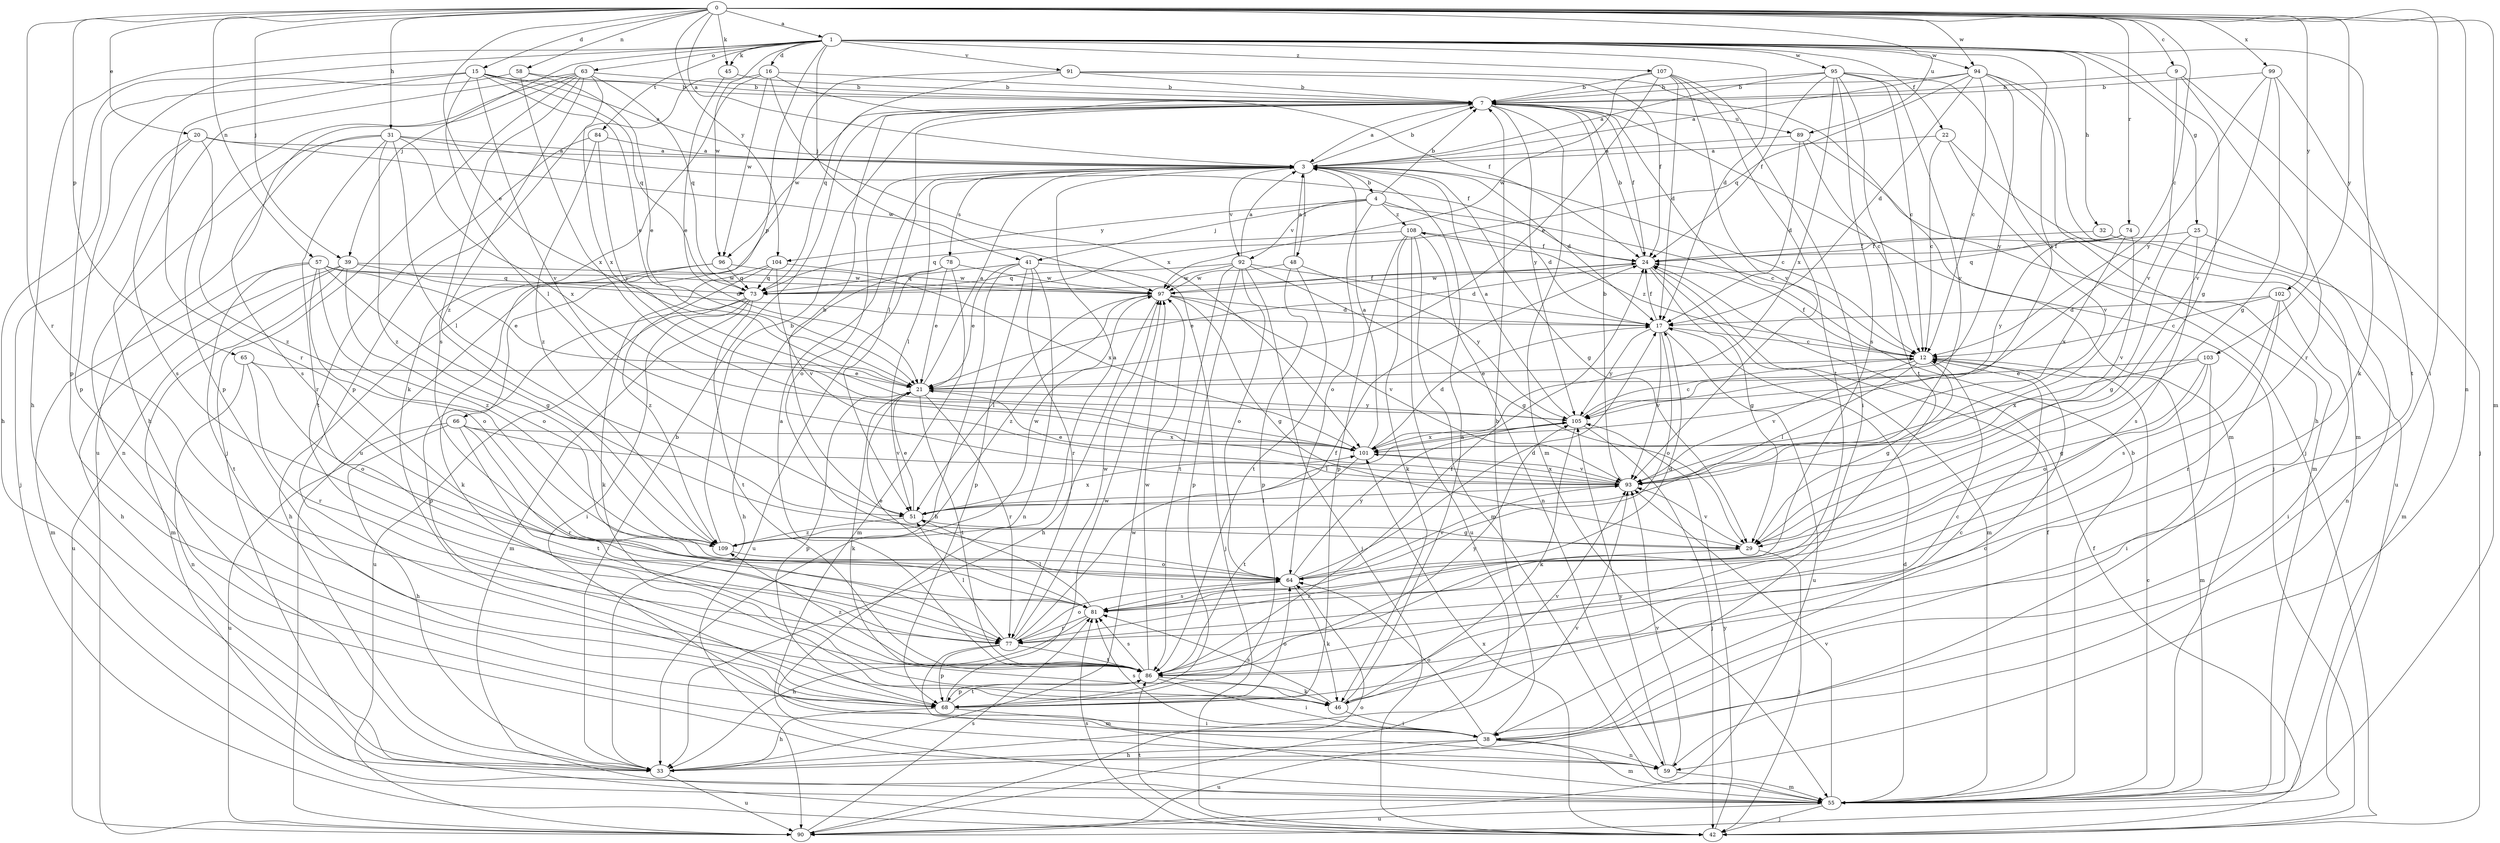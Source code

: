 strict digraph  {
0;
1;
3;
4;
7;
9;
12;
15;
16;
17;
20;
21;
22;
24;
25;
29;
31;
32;
33;
38;
39;
41;
42;
45;
46;
48;
51;
55;
57;
58;
59;
63;
64;
65;
66;
68;
73;
74;
77;
78;
81;
84;
86;
89;
90;
91;
92;
93;
94;
95;
96;
97;
99;
101;
102;
103;
104;
105;
107;
108;
109;
0 -> 1  [label=a];
0 -> 3  [label=a];
0 -> 9  [label=c];
0 -> 12  [label=c];
0 -> 15  [label=d];
0 -> 20  [label=e];
0 -> 21  [label=e];
0 -> 31  [label=h];
0 -> 38  [label=i];
0 -> 39  [label=j];
0 -> 45  [label=k];
0 -> 55  [label=m];
0 -> 57  [label=n];
0 -> 58  [label=n];
0 -> 59  [label=n];
0 -> 65  [label=p];
0 -> 74  [label=r];
0 -> 77  [label=r];
0 -> 89  [label=u];
0 -> 94  [label=w];
0 -> 99  [label=x];
0 -> 102  [label=y];
0 -> 103  [label=y];
0 -> 104  [label=y];
1 -> 16  [label=d];
1 -> 17  [label=d];
1 -> 22  [label=f];
1 -> 25  [label=g];
1 -> 29  [label=g];
1 -> 32  [label=h];
1 -> 33  [label=h];
1 -> 39  [label=j];
1 -> 41  [label=j];
1 -> 45  [label=k];
1 -> 46  [label=k];
1 -> 63  [label=o];
1 -> 66  [label=p];
1 -> 68  [label=p];
1 -> 84  [label=t];
1 -> 91  [label=v];
1 -> 94  [label=w];
1 -> 95  [label=w];
1 -> 96  [label=w];
1 -> 101  [label=x];
1 -> 107  [label=z];
3 -> 4  [label=b];
3 -> 7  [label=b];
3 -> 12  [label=c];
3 -> 17  [label=d];
3 -> 29  [label=g];
3 -> 48  [label=l];
3 -> 51  [label=l];
3 -> 64  [label=o];
3 -> 78  [label=s];
3 -> 92  [label=v];
4 -> 7  [label=b];
4 -> 12  [label=c];
4 -> 17  [label=d];
4 -> 41  [label=j];
4 -> 64  [label=o];
4 -> 92  [label=v];
4 -> 104  [label=y];
4 -> 108  [label=z];
7 -> 3  [label=a];
7 -> 24  [label=f];
7 -> 42  [label=j];
7 -> 51  [label=l];
7 -> 55  [label=m];
7 -> 89  [label=u];
7 -> 96  [label=w];
7 -> 105  [label=y];
9 -> 7  [label=b];
9 -> 42  [label=j];
9 -> 77  [label=r];
9 -> 93  [label=v];
12 -> 21  [label=e];
12 -> 24  [label=f];
12 -> 29  [label=g];
12 -> 51  [label=l];
12 -> 55  [label=m];
12 -> 93  [label=v];
12 -> 108  [label=z];
15 -> 3  [label=a];
15 -> 7  [label=b];
15 -> 21  [label=e];
15 -> 33  [label=h];
15 -> 51  [label=l];
15 -> 73  [label=q];
15 -> 77  [label=r];
15 -> 93  [label=v];
16 -> 7  [label=b];
16 -> 24  [label=f];
16 -> 46  [label=k];
16 -> 68  [label=p];
16 -> 96  [label=w];
16 -> 101  [label=x];
17 -> 12  [label=c];
17 -> 24  [label=f];
17 -> 64  [label=o];
17 -> 90  [label=u];
17 -> 93  [label=v];
17 -> 105  [label=y];
20 -> 3  [label=a];
20 -> 42  [label=j];
20 -> 81  [label=s];
20 -> 97  [label=w];
20 -> 109  [label=z];
21 -> 3  [label=a];
21 -> 46  [label=k];
21 -> 68  [label=p];
21 -> 77  [label=r];
21 -> 86  [label=t];
21 -> 105  [label=y];
22 -> 3  [label=a];
22 -> 12  [label=c];
22 -> 90  [label=u];
22 -> 93  [label=v];
24 -> 7  [label=b];
24 -> 21  [label=e];
24 -> 29  [label=g];
24 -> 55  [label=m];
24 -> 97  [label=w];
25 -> 24  [label=f];
25 -> 29  [label=g];
25 -> 59  [label=n];
25 -> 81  [label=s];
29 -> 42  [label=j];
29 -> 77  [label=r];
29 -> 93  [label=v];
31 -> 3  [label=a];
31 -> 24  [label=f];
31 -> 51  [label=l];
31 -> 59  [label=n];
31 -> 77  [label=r];
31 -> 81  [label=s];
31 -> 101  [label=x];
31 -> 109  [label=z];
32 -> 24  [label=f];
32 -> 55  [label=m];
33 -> 7  [label=b];
33 -> 90  [label=u];
33 -> 93  [label=v];
33 -> 97  [label=w];
38 -> 7  [label=b];
38 -> 12  [label=c];
38 -> 33  [label=h];
38 -> 55  [label=m];
38 -> 59  [label=n];
38 -> 64  [label=o];
38 -> 81  [label=s];
38 -> 90  [label=u];
39 -> 17  [label=d];
39 -> 33  [label=h];
39 -> 55  [label=m];
39 -> 64  [label=o];
39 -> 90  [label=u];
39 -> 97  [label=w];
41 -> 21  [label=e];
41 -> 33  [label=h];
41 -> 42  [label=j];
41 -> 59  [label=n];
41 -> 68  [label=p];
41 -> 73  [label=q];
41 -> 77  [label=r];
42 -> 24  [label=f];
42 -> 81  [label=s];
42 -> 86  [label=t];
42 -> 101  [label=x];
42 -> 105  [label=y];
45 -> 7  [label=b];
45 -> 21  [label=e];
46 -> 3  [label=a];
46 -> 38  [label=i];
46 -> 81  [label=s];
46 -> 93  [label=v];
48 -> 3  [label=a];
48 -> 68  [label=p];
48 -> 86  [label=t];
48 -> 97  [label=w];
48 -> 105  [label=y];
51 -> 7  [label=b];
51 -> 21  [label=e];
51 -> 29  [label=g];
51 -> 101  [label=x];
51 -> 109  [label=z];
55 -> 7  [label=b];
55 -> 12  [label=c];
55 -> 17  [label=d];
55 -> 24  [label=f];
55 -> 42  [label=j];
55 -> 90  [label=u];
55 -> 93  [label=v];
57 -> 21  [label=e];
57 -> 29  [label=g];
57 -> 55  [label=m];
57 -> 64  [label=o];
57 -> 73  [label=q];
57 -> 86  [label=t];
57 -> 97  [label=w];
57 -> 109  [label=z];
58 -> 7  [label=b];
58 -> 21  [label=e];
58 -> 68  [label=p];
58 -> 101  [label=x];
59 -> 55  [label=m];
59 -> 93  [label=v];
59 -> 105  [label=y];
63 -> 7  [label=b];
63 -> 33  [label=h];
63 -> 42  [label=j];
63 -> 68  [label=p];
63 -> 73  [label=q];
63 -> 81  [label=s];
63 -> 90  [label=u];
63 -> 101  [label=x];
63 -> 109  [label=z];
64 -> 17  [label=d];
64 -> 46  [label=k];
64 -> 81  [label=s];
64 -> 93  [label=v];
64 -> 105  [label=y];
65 -> 21  [label=e];
65 -> 59  [label=n];
65 -> 64  [label=o];
65 -> 77  [label=r];
66 -> 33  [label=h];
66 -> 77  [label=r];
66 -> 86  [label=t];
66 -> 90  [label=u];
66 -> 93  [label=v];
66 -> 101  [label=x];
68 -> 12  [label=c];
68 -> 33  [label=h];
68 -> 38  [label=i];
68 -> 64  [label=o];
68 -> 86  [label=t];
68 -> 97  [label=w];
73 -> 38  [label=i];
73 -> 55  [label=m];
73 -> 68  [label=p];
73 -> 86  [label=t];
73 -> 90  [label=u];
74 -> 24  [label=f];
74 -> 73  [label=q];
74 -> 93  [label=v];
74 -> 101  [label=x];
74 -> 105  [label=y];
77 -> 24  [label=f];
77 -> 51  [label=l];
77 -> 55  [label=m];
77 -> 64  [label=o];
77 -> 68  [label=p];
77 -> 86  [label=t];
77 -> 97  [label=w];
78 -> 21  [label=e];
78 -> 33  [label=h];
78 -> 55  [label=m];
78 -> 90  [label=u];
78 -> 97  [label=w];
81 -> 17  [label=d];
81 -> 21  [label=e];
81 -> 33  [label=h];
81 -> 51  [label=l];
81 -> 77  [label=r];
84 -> 3  [label=a];
84 -> 86  [label=t];
84 -> 105  [label=y];
84 -> 109  [label=z];
86 -> 3  [label=a];
86 -> 12  [label=c];
86 -> 24  [label=f];
86 -> 38  [label=i];
86 -> 46  [label=k];
86 -> 68  [label=p];
86 -> 81  [label=s];
86 -> 97  [label=w];
86 -> 105  [label=y];
86 -> 109  [label=z];
89 -> 3  [label=a];
89 -> 12  [label=c];
89 -> 17  [label=d];
89 -> 55  [label=m];
90 -> 64  [label=o];
90 -> 81  [label=s];
91 -> 7  [label=b];
91 -> 24  [label=f];
91 -> 55  [label=m];
91 -> 73  [label=q];
91 -> 90  [label=u];
92 -> 3  [label=a];
92 -> 17  [label=d];
92 -> 29  [label=g];
92 -> 42  [label=j];
92 -> 64  [label=o];
92 -> 68  [label=p];
92 -> 73  [label=q];
92 -> 86  [label=t];
92 -> 97  [label=w];
93 -> 7  [label=b];
93 -> 21  [label=e];
93 -> 51  [label=l];
93 -> 101  [label=x];
94 -> 3  [label=a];
94 -> 7  [label=b];
94 -> 12  [label=c];
94 -> 17  [label=d];
94 -> 33  [label=h];
94 -> 55  [label=m];
94 -> 73  [label=q];
94 -> 105  [label=y];
95 -> 3  [label=a];
95 -> 7  [label=b];
95 -> 12  [label=c];
95 -> 24  [label=f];
95 -> 42  [label=j];
95 -> 81  [label=s];
95 -> 86  [label=t];
95 -> 93  [label=v];
95 -> 101  [label=x];
96 -> 33  [label=h];
96 -> 46  [label=k];
96 -> 73  [label=q];
96 -> 101  [label=x];
97 -> 17  [label=d];
97 -> 24  [label=f];
97 -> 29  [label=g];
97 -> 33  [label=h];
97 -> 51  [label=l];
97 -> 93  [label=v];
97 -> 109  [label=z];
99 -> 7  [label=b];
99 -> 29  [label=g];
99 -> 86  [label=t];
99 -> 93  [label=v];
99 -> 105  [label=y];
101 -> 3  [label=a];
101 -> 17  [label=d];
101 -> 86  [label=t];
101 -> 93  [label=v];
102 -> 12  [label=c];
102 -> 17  [label=d];
102 -> 38  [label=i];
102 -> 77  [label=r];
102 -> 81  [label=s];
103 -> 21  [label=e];
103 -> 29  [label=g];
103 -> 38  [label=i];
103 -> 64  [label=o];
103 -> 101  [label=x];
104 -> 46  [label=k];
104 -> 73  [label=q];
104 -> 93  [label=v];
104 -> 97  [label=w];
104 -> 109  [label=z];
105 -> 3  [label=a];
105 -> 12  [label=c];
105 -> 42  [label=j];
105 -> 46  [label=k];
105 -> 51  [label=l];
105 -> 101  [label=x];
107 -> 7  [label=b];
107 -> 17  [label=d];
107 -> 21  [label=e];
107 -> 38  [label=i];
107 -> 86  [label=t];
107 -> 93  [label=v];
107 -> 97  [label=w];
108 -> 24  [label=f];
108 -> 46  [label=k];
108 -> 55  [label=m];
108 -> 59  [label=n];
108 -> 68  [label=p];
108 -> 73  [label=q];
108 -> 90  [label=u];
109 -> 3  [label=a];
109 -> 7  [label=b];
109 -> 64  [label=o];
109 -> 97  [label=w];
}
